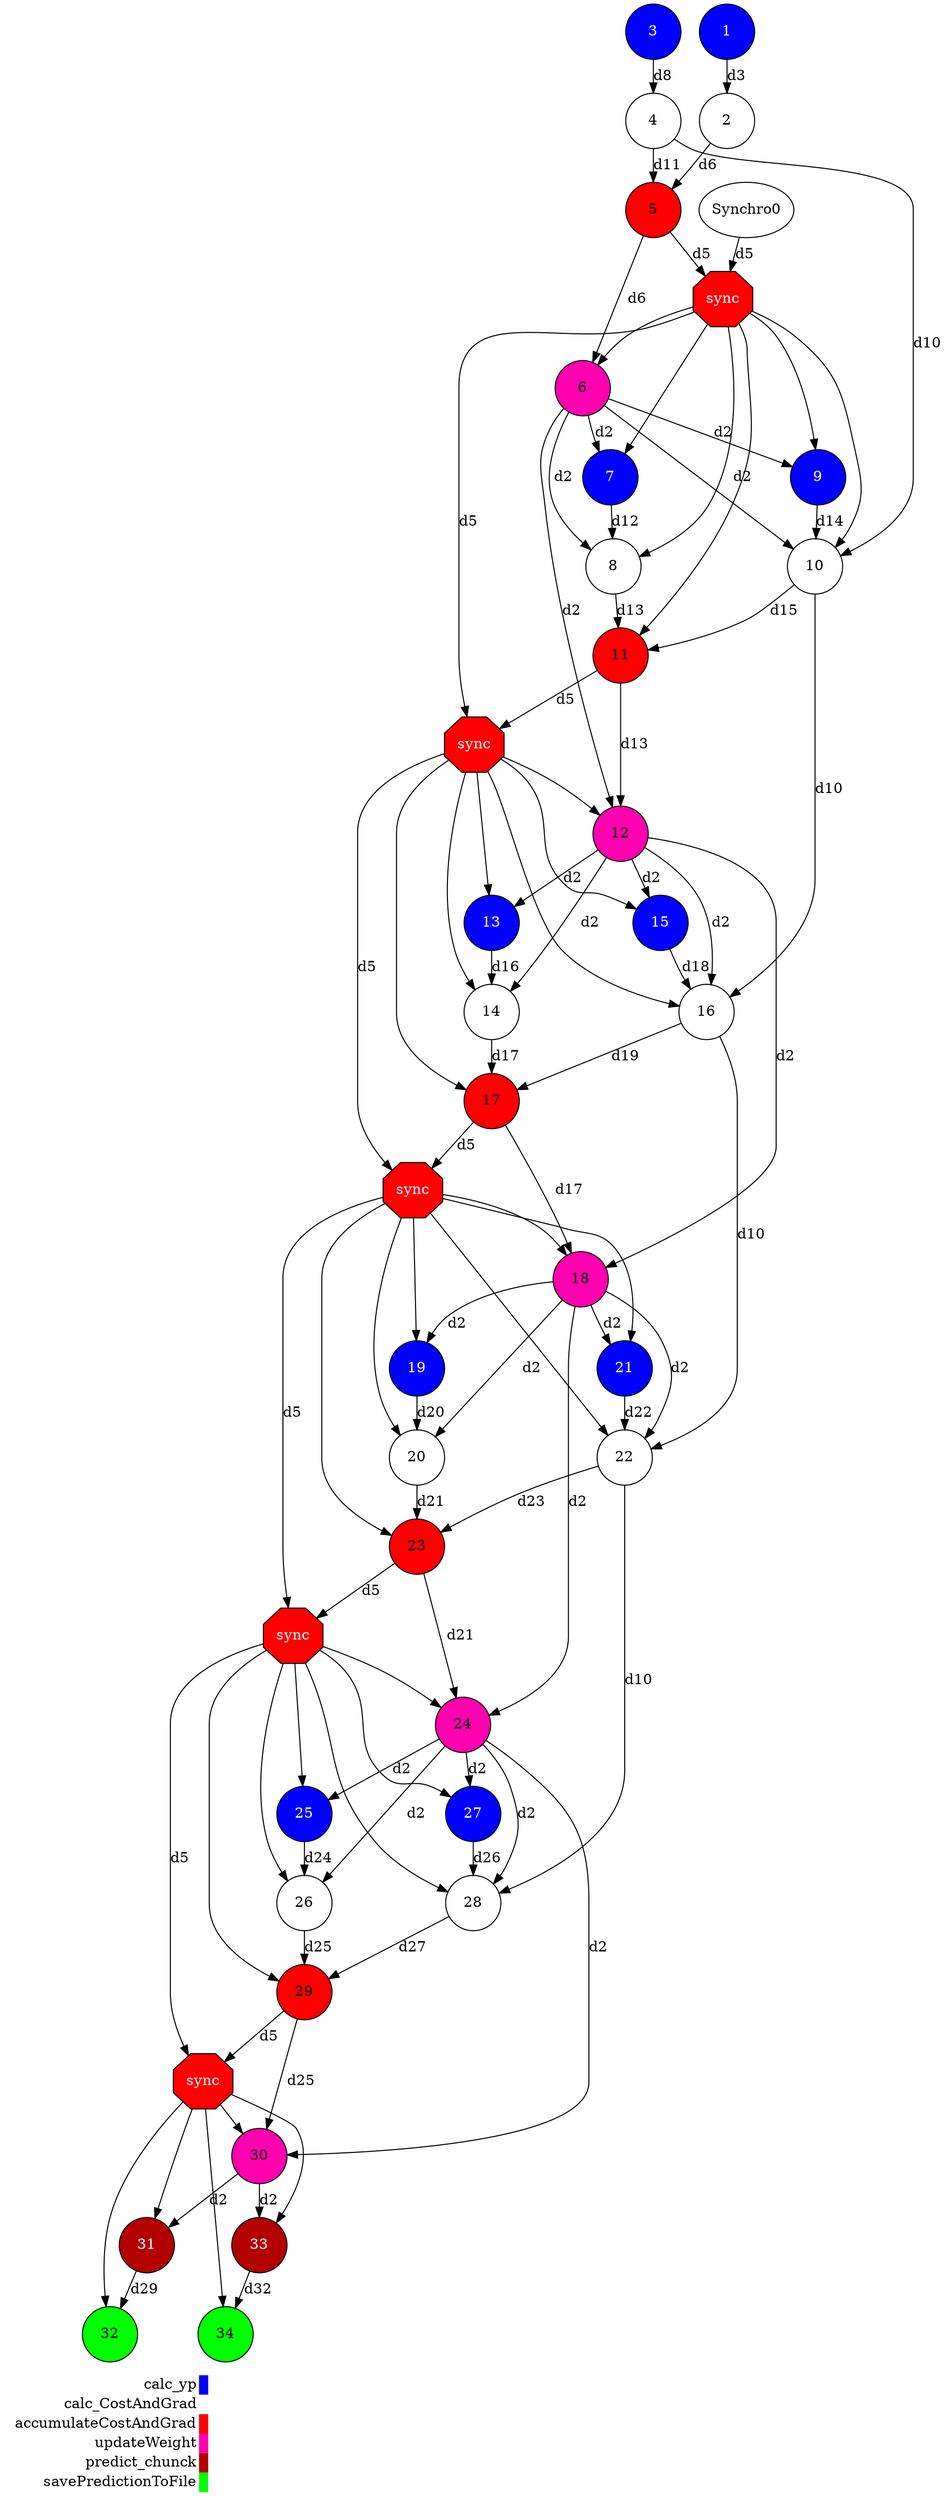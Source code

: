 digraph {
  rankdir=TB;
  labeljust="l";
  subgraph dependence_graph {
    ranksep=0.20;
    node[height=0.75];

1[shape=circle, style=filled fillcolor="#0000ff" fontcolor="#ffffff"];
2[shape=circle, style=filled fillcolor="#ffffff" fontcolor="#000000"];
1 -> 2[ label="d3" ];
3[shape=circle, style=filled fillcolor="#0000ff" fontcolor="#ffffff"];
4[shape=circle, style=filled fillcolor="#ffffff" fontcolor="#000000"];
3 -> 4[ label="d8" ];
5[shape=circle, style=filled fillcolor="#ff0000" fontcolor="#000000"];
2 -> 5[ label="d6" ];
4 -> 5[ label="d11" ];
Synchro1[label="sync", shape=octagon, style=filled fillcolor="#ff0000" fontcolor="#FFFFFF"];
5 -> Synchro1[ label="d5" ];
Synchro0 -> Synchro1[ label="d5" ];
6[shape=circle, style=filled fillcolor="#ff00ae" fontcolor="#000000"];
Synchro1 -> 6;
5 -> 6[ label="d6" ];
7[shape=circle, style=filled fillcolor="#0000ff" fontcolor="#ffffff"];
Synchro1 -> 7;
6 -> 7[ label="d2" ];
8[shape=circle, style=filled fillcolor="#ffffff" fontcolor="#000000"];
Synchro1 -> 8;
7 -> 8[ label="d12" ];
6 -> 8[ label="d2" ];
9[shape=circle, style=filled fillcolor="#0000ff" fontcolor="#ffffff"];
Synchro1 -> 9;
6 -> 9[ label="d2" ];
10[shape=circle, style=filled fillcolor="#ffffff" fontcolor="#000000"];
Synchro1 -> 10;
9 -> 10[ label="d14" ];
4 -> 10[ label="d10" ];
6 -> 10[ label="d2" ];
11[shape=circle, style=filled fillcolor="#ff0000" fontcolor="#000000"];
Synchro1 -> 11;
8 -> 11[ label="d13" ];
10 -> 11[ label="d15" ];
Synchro2[label="sync", shape=octagon, style=filled fillcolor="#ff0000" fontcolor="#FFFFFF"];
11 -> Synchro2[ label="d5" ];
Synchro1 -> Synchro2[ label="d5" ];
12[shape=circle, style=filled fillcolor="#ff00ae" fontcolor="#000000"];
Synchro2 -> 12;
11 -> 12[ label="d13" ];
6 -> 12[ label="d2" ];
13[shape=circle, style=filled fillcolor="#0000ff" fontcolor="#ffffff"];
Synchro2 -> 13;
12 -> 13[ label="d2" ];
14[shape=circle, style=filled fillcolor="#ffffff" fontcolor="#000000"];
Synchro2 -> 14;
13 -> 14[ label="d16" ];
12 -> 14[ label="d2" ];
15[shape=circle, style=filled fillcolor="#0000ff" fontcolor="#ffffff"];
Synchro2 -> 15;
12 -> 15[ label="d2" ];
16[shape=circle, style=filled fillcolor="#ffffff" fontcolor="#000000"];
Synchro2 -> 16;
15 -> 16[ label="d18" ];
10 -> 16[ label="d10" ];
12 -> 16[ label="d2" ];
17[shape=circle, style=filled fillcolor="#ff0000" fontcolor="#000000"];
Synchro2 -> 17;
14 -> 17[ label="d17" ];
16 -> 17[ label="d19" ];
Synchro3[label="sync", shape=octagon, style=filled fillcolor="#ff0000" fontcolor="#FFFFFF"];
17 -> Synchro3[ label="d5" ];
Synchro2 -> Synchro3[ label="d5" ];
18[shape=circle, style=filled fillcolor="#ff00ae" fontcolor="#000000"];
Synchro3 -> 18;
17 -> 18[ label="d17" ];
12 -> 18[ label="d2" ];
19[shape=circle, style=filled fillcolor="#0000ff" fontcolor="#ffffff"];
Synchro3 -> 19;
18 -> 19[ label="d2" ];
20[shape=circle, style=filled fillcolor="#ffffff" fontcolor="#000000"];
Synchro3 -> 20;
19 -> 20[ label="d20" ];
18 -> 20[ label="d2" ];
21[shape=circle, style=filled fillcolor="#0000ff" fontcolor="#ffffff"];
Synchro3 -> 21;
18 -> 21[ label="d2" ];
22[shape=circle, style=filled fillcolor="#ffffff" fontcolor="#000000"];
Synchro3 -> 22;
21 -> 22[ label="d22" ];
16 -> 22[ label="d10" ];
18 -> 22[ label="d2" ];
23[shape=circle, style=filled fillcolor="#ff0000" fontcolor="#000000"];
Synchro3 -> 23;
20 -> 23[ label="d21" ];
22 -> 23[ label="d23" ];
Synchro4[label="sync", shape=octagon, style=filled fillcolor="#ff0000" fontcolor="#FFFFFF"];
23 -> Synchro4[ label="d5" ];
Synchro3 -> Synchro4[ label="d5" ];
24[shape=circle, style=filled fillcolor="#ff00ae" fontcolor="#000000"];
Synchro4 -> 24;
23 -> 24[ label="d21" ];
18 -> 24[ label="d2" ];
25[shape=circle, style=filled fillcolor="#0000ff" fontcolor="#ffffff"];
Synchro4 -> 25;
24 -> 25[ label="d2" ];
26[shape=circle, style=filled fillcolor="#ffffff" fontcolor="#000000"];
Synchro4 -> 26;
25 -> 26[ label="d24" ];
24 -> 26[ label="d2" ];
27[shape=circle, style=filled fillcolor="#0000ff" fontcolor="#ffffff"];
Synchro4 -> 27;
24 -> 27[ label="d2" ];
28[shape=circle, style=filled fillcolor="#ffffff" fontcolor="#000000"];
Synchro4 -> 28;
27 -> 28[ label="d26" ];
22 -> 28[ label="d10" ];
24 -> 28[ label="d2" ];
29[shape=circle, style=filled fillcolor="#ff0000" fontcolor="#000000"];
Synchro4 -> 29;
26 -> 29[ label="d25" ];
28 -> 29[ label="d27" ];
Synchro5[label="sync", shape=octagon, style=filled fillcolor="#ff0000" fontcolor="#FFFFFF"];
29 -> Synchro5[ label="d5" ];
Synchro4 -> Synchro5[ label="d5" ];
30[shape=circle, style=filled fillcolor="#ff00ae" fontcolor="#000000"];
Synchro5 -> 30;
29 -> 30[ label="d25" ];
24 -> 30[ label="d2" ];
31[shape=circle, style=filled fillcolor="#b30000" fontcolor="#ffffff"];
Synchro5 -> 31;
30 -> 31[ label="d2" ];
32[shape=circle, style=filled fillcolor="#00ff00" fontcolor="#000000"];
Synchro5 -> 32;
31 -> 32[ label="d29" ];
33[shape=circle, style=filled fillcolor="#b30000" fontcolor="#ffffff"];
Synchro5 -> 33;
30 -> 33[ label="d2" ];
34[shape=circle, style=filled fillcolor="#00ff00" fontcolor="#000000"];
Synchro5 -> 34;
33 -> 34[ label="d32" ];  }
  subgraph legend {
    rank=sink;
    node [shape=plaintext, height=0.75];
    ranksep=0.20;
    label = "Legend";
    key [label=<
      <table border="0" cellpadding="2" cellspacing="0" cellborder="0">
<tr>
<td align="right">calc_yp</td>
<td bgcolor="#0000ff">&nbsp;</td>
</tr>
<tr>
<td align="right">calc_CostAndGrad</td>
<td bgcolor="#ffffff">&nbsp;</td>
</tr>
<tr>
<td align="right">accumulateCostAndGrad</td>
<td bgcolor="#ff0000">&nbsp;</td>
</tr>
<tr>
<td align="right">updateWeight</td>
<td bgcolor="#ff00ae">&nbsp;</td>
</tr>
<tr>
<td align="right">predict_chunck</td>
<td bgcolor="#b30000">&nbsp;</td>
</tr>
<tr>
<td align="right">savePredictionToFile</td>
<td bgcolor="#00ff00">&nbsp;</td>
</tr>
      </table>
    >]
  }
}
